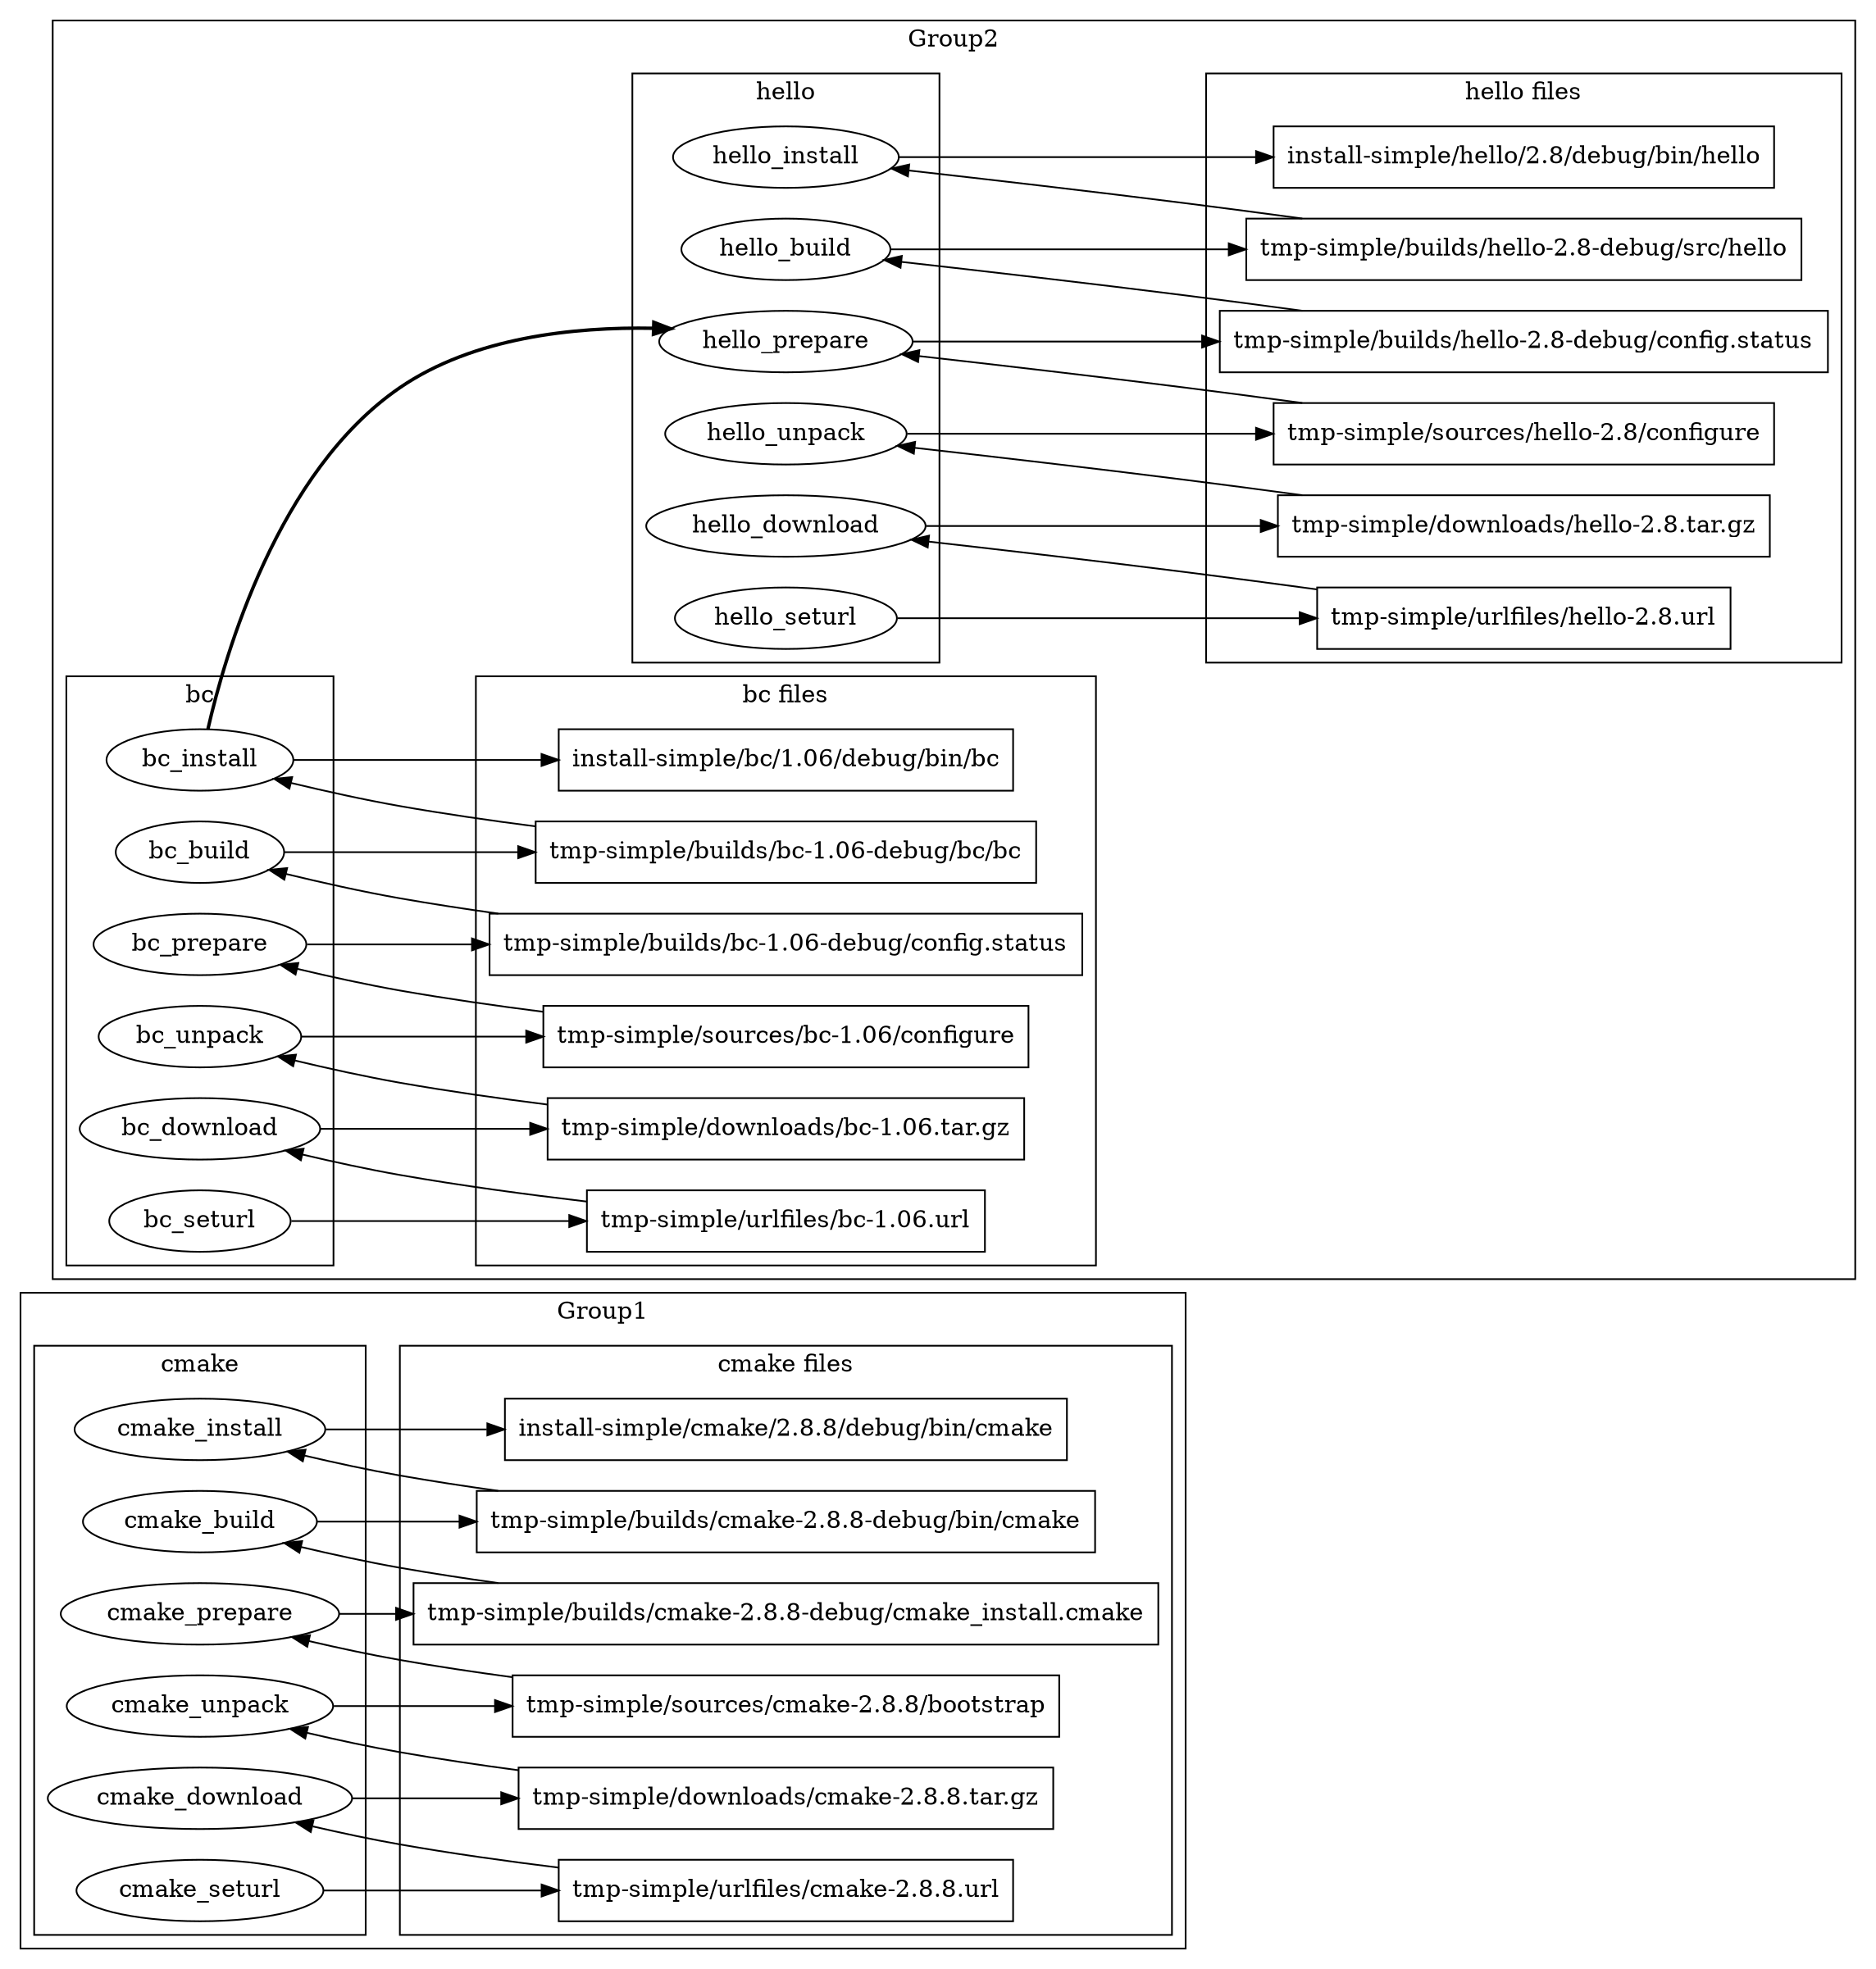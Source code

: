 digraph worch {
rankdir = "LR";
    subgraph clusterGroup1 {
    label = "Group1";
        subgraph clustercmake {
        label = "cmake";
            "cmake_prepare" [shape="ellipse"];
            "cmake_unpack" [shape="ellipse"];
            "cmake_install" [shape="ellipse"];
            "cmake_seturl" [shape="ellipse"];
            "cmake_download" [shape="ellipse"];
            "cmake_build" [shape="ellipse"];
            }
        subgraph clustercmakefiles {
        label = "cmake files";
            "tmp-simple/builds/cmake-2.8.8-debug/cmake_install.cmake" [shape="box"];
            "tmp-simple/sources/cmake-2.8.8/bootstrap" [shape="box"];
            "tmp-simple/urlfiles/cmake-2.8.8.url" [shape="box"];
            "tmp-simple/downloads/cmake-2.8.8.tar.gz" [shape="box"];
            "tmp-simple/builds/cmake-2.8.8-debug/bin/cmake" [shape="box"];
            "install-simple/cmake/2.8.8/debug/bin/cmake" [shape="box"];
            }
        }
    subgraph clusterGroup2 {
    label = "Group2";
        subgraph clusterhello {
        label = "hello";
            "hello_install" [shape="ellipse"];
            "hello_prepare" [shape="ellipse"];
            "hello_build" [shape="ellipse"];
            "hello_unpack" [shape="ellipse"];
            "hello_seturl" [shape="ellipse"];
            "hello_download" [shape="ellipse"];
            }
        subgraph clusterhellofiles {
        label = "hello files";
            "tmp-simple/builds/hello-2.8-debug/src/hello" [shape="box"];
            "tmp-simple/sources/hello-2.8/configure" [shape="box"];
            "tmp-simple/downloads/hello-2.8.tar.gz" [shape="box"];
            "tmp-simple/builds/hello-2.8-debug/config.status" [shape="box"];
            "install-simple/hello/2.8/debug/bin/hello" [shape="box"];
            "tmp-simple/urlfiles/hello-2.8.url" [shape="box"];
            }
        subgraph clusterbc {
        label = "bc";
            "bc_build" [shape="ellipse"];
            "bc_install" [shape="ellipse"];
            "bc_seturl" [shape="ellipse"];
            "bc_prepare" [shape="ellipse"];
            "bc_unpack" [shape="ellipse"];
            "bc_download" [shape="ellipse"];
            }
        subgraph clusterbcfiles {
        label = "bc files";
            "tmp-simple/urlfiles/bc-1.06.url" [shape="box"];
            "install-simple/bc/1.06/debug/bin/bc" [shape="box"];
            "tmp-simple/builds/bc-1.06-debug/config.status" [shape="box"];
            "tmp-simple/sources/bc-1.06/configure" [shape="box"];
            "tmp-simple/downloads/bc-1.06.tar.gz" [shape="box"];
            "tmp-simple/builds/bc-1.06-debug/bc/bc" [shape="box"];
            }
        }
    "tmp-simple/downloads/cmake-2.8.8.tar.gz" -> "cmake_unpack" [];
    "tmp-simple/sources/cmake-2.8.8/bootstrap" -> "cmake_prepare" [];
    "tmp-simple/builds/bc-1.06-debug/bc/bc" -> "bc_install" [];
    "tmp-simple/builds/bc-1.06-debug/config.status" -> "bc_build" [];
    "cmake_install" -> "install-simple/cmake/2.8.8/debug/bin/cmake" [];
    "cmake_build" -> "tmp-simple/builds/cmake-2.8.8-debug/bin/cmake" [];
    "tmp-simple/builds/cmake-2.8.8-debug/cmake_install.cmake" -> "cmake_build" [];
    "tmp-simple/urlfiles/bc-1.06.url" -> "bc_download" [];
    "cmake_seturl" -> "tmp-simple/urlfiles/cmake-2.8.8.url" [];
    "bc_prepare" -> "tmp-simple/builds/bc-1.06-debug/config.status" [];
    "tmp-simple/sources/hello-2.8/configure" -> "hello_prepare" [];
    "tmp-simple/builds/cmake-2.8.8-debug/bin/cmake" -> "cmake_install" [];
    "bc_unpack" -> "tmp-simple/sources/bc-1.06/configure" [];
    "cmake_unpack" -> "tmp-simple/sources/cmake-2.8.8/bootstrap" [];
    "cmake_download" -> "tmp-simple/downloads/cmake-2.8.8.tar.gz" [];
    "bc_build" -> "tmp-simple/builds/bc-1.06-debug/bc/bc" [];
    "hello_unpack" -> "tmp-simple/sources/hello-2.8/configure" [];
    "hello_download" -> "tmp-simple/downloads/hello-2.8.tar.gz" [];
    "bc_seturl" -> "tmp-simple/urlfiles/bc-1.06.url" [];
    "tmp-simple/downloads/hello-2.8.tar.gz" -> "hello_unpack" [];
    "bc_install" -> "hello_prepare" [style="bold"];
    "tmp-simple/builds/hello-2.8-debug/config.status" -> "hello_build" [];
    "bc_download" -> "tmp-simple/downloads/bc-1.06.tar.gz" [];
    "hello_install" -> "install-simple/hello/2.8/debug/bin/hello" [];
    "tmp-simple/urlfiles/cmake-2.8.8.url" -> "cmake_download" [];
    "cmake_prepare" -> "tmp-simple/builds/cmake-2.8.8-debug/cmake_install.cmake" [];
    "tmp-simple/sources/bc-1.06/configure" -> "bc_prepare" [];
    "tmp-simple/urlfiles/hello-2.8.url" -> "hello_download" [];
    "hello_seturl" -> "tmp-simple/urlfiles/hello-2.8.url" [];
    "bc_install" -> "install-simple/bc/1.06/debug/bin/bc" [];
    "tmp-simple/downloads/bc-1.06.tar.gz" -> "bc_unpack" [];
    "hello_prepare" -> "tmp-simple/builds/hello-2.8-debug/config.status" [];
    "tmp-simple/builds/hello-2.8-debug/src/hello" -> "hello_install" [];
    "hello_build" -> "tmp-simple/builds/hello-2.8-debug/src/hello" [];
    }